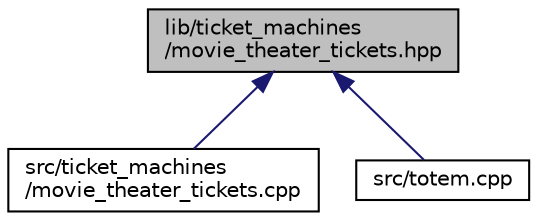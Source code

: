 digraph "lib/ticket_machines/movie_theater_tickets.hpp"
{
  edge [fontname="Helvetica",fontsize="10",labelfontname="Helvetica",labelfontsize="10"];
  node [fontname="Helvetica",fontsize="10",shape=record];
  Node19 [label="lib/ticket_machines\l/movie_theater_tickets.hpp",height=0.2,width=0.4,color="black", fillcolor="grey75", style="filled", fontcolor="black"];
  Node19 -> Node20 [dir="back",color="midnightblue",fontsize="10",style="solid"];
  Node20 [label="src/ticket_machines\l/movie_theater_tickets.cpp",height=0.2,width=0.4,color="black", fillcolor="white", style="filled",URL="$movie__theater__tickets_8cpp.html"];
  Node19 -> Node21 [dir="back",color="midnightblue",fontsize="10",style="solid"];
  Node21 [label="src/totem.cpp",height=0.2,width=0.4,color="black", fillcolor="white", style="filled",URL="$totem_8cpp.html"];
}
